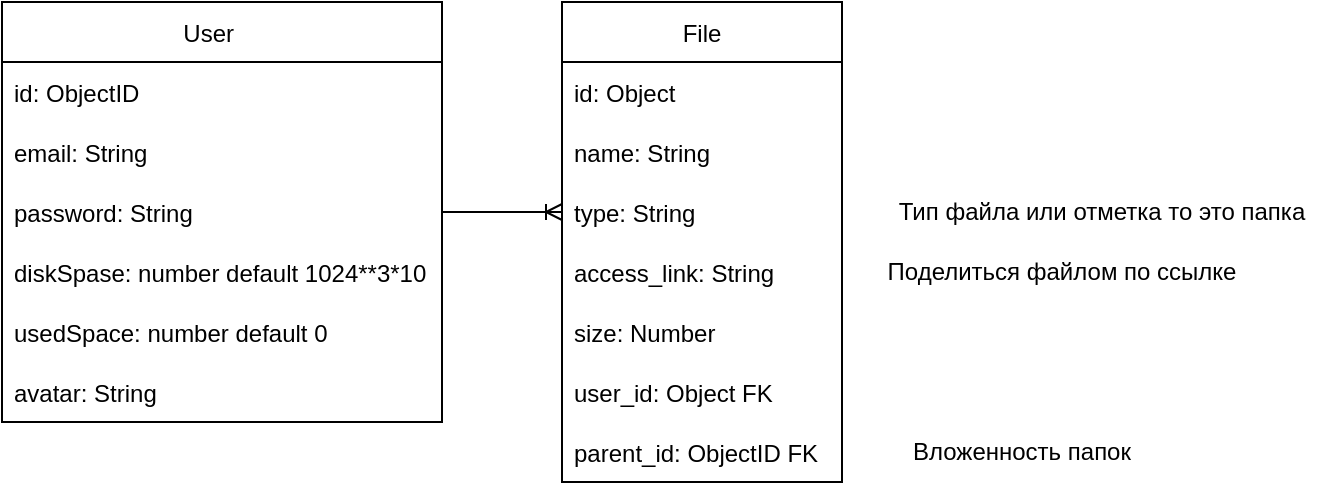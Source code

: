 <mxfile version="16.2.2" type="device"><diagram id="pH_991IGFX9R2-8419yx" name="Page-1"><mxGraphModel dx="780" dy="778" grid="1" gridSize="10" guides="1" tooltips="1" connect="1" arrows="1" fold="1" page="1" pageScale="1" pageWidth="850" pageHeight="1100" math="0" shadow="0"><root><mxCell id="0"/><mxCell id="1" parent="0"/><mxCell id="OB8Yv6JixL0C2TlQaDHa-1" value="User    " style="swimlane;fontStyle=0;childLayout=stackLayout;horizontal=1;startSize=30;horizontalStack=0;resizeParent=1;resizeParentMax=0;resizeLast=0;collapsible=1;marginBottom=0;" vertex="1" parent="1"><mxGeometry x="120" y="240" width="220" height="210" as="geometry"/></mxCell><mxCell id="OB8Yv6JixL0C2TlQaDHa-2" value="id: ObjectID" style="text;strokeColor=none;fillColor=none;align=left;verticalAlign=middle;spacingLeft=4;spacingRight=4;overflow=hidden;points=[[0,0.5],[1,0.5]];portConstraint=eastwest;rotatable=0;" vertex="1" parent="OB8Yv6JixL0C2TlQaDHa-1"><mxGeometry y="30" width="220" height="30" as="geometry"/></mxCell><mxCell id="OB8Yv6JixL0C2TlQaDHa-3" value="email: String" style="text;strokeColor=none;fillColor=none;align=left;verticalAlign=middle;spacingLeft=4;spacingRight=4;overflow=hidden;points=[[0,0.5],[1,0.5]];portConstraint=eastwest;rotatable=0;" vertex="1" parent="OB8Yv6JixL0C2TlQaDHa-1"><mxGeometry y="60" width="220" height="30" as="geometry"/></mxCell><mxCell id="OB8Yv6JixL0C2TlQaDHa-6" value="password: String" style="text;strokeColor=none;fillColor=none;align=left;verticalAlign=middle;spacingLeft=4;spacingRight=4;overflow=hidden;points=[[0,0.5],[1,0.5]];portConstraint=eastwest;rotatable=0;" vertex="1" parent="OB8Yv6JixL0C2TlQaDHa-1"><mxGeometry y="90" width="220" height="30" as="geometry"/></mxCell><mxCell id="OB8Yv6JixL0C2TlQaDHa-8" value="diskSpase: number default 1024**3*10" style="text;strokeColor=none;fillColor=none;align=left;verticalAlign=middle;spacingLeft=4;spacingRight=4;overflow=hidden;points=[[0,0.5],[1,0.5]];portConstraint=eastwest;rotatable=0;" vertex="1" parent="OB8Yv6JixL0C2TlQaDHa-1"><mxGeometry y="120" width="220" height="30" as="geometry"/></mxCell><mxCell id="OB8Yv6JixL0C2TlQaDHa-7" value="usedSpace: number default 0" style="text;strokeColor=none;fillColor=none;align=left;verticalAlign=middle;spacingLeft=4;spacingRight=4;overflow=hidden;points=[[0,0.5],[1,0.5]];portConstraint=eastwest;rotatable=0;" vertex="1" parent="OB8Yv6JixL0C2TlQaDHa-1"><mxGeometry y="150" width="220" height="30" as="geometry"/></mxCell><mxCell id="OB8Yv6JixL0C2TlQaDHa-9" value="avatar: String" style="text;strokeColor=none;fillColor=none;align=left;verticalAlign=middle;spacingLeft=4;spacingRight=4;overflow=hidden;points=[[0,0.5],[1,0.5]];portConstraint=eastwest;rotatable=0;" vertex="1" parent="OB8Yv6JixL0C2TlQaDHa-1"><mxGeometry y="180" width="220" height="30" as="geometry"/></mxCell><mxCell id="OB8Yv6JixL0C2TlQaDHa-10" value="File" style="swimlane;fontStyle=0;childLayout=stackLayout;horizontal=1;startSize=30;horizontalStack=0;resizeParent=1;resizeParentMax=0;resizeLast=0;collapsible=1;marginBottom=0;" vertex="1" parent="1"><mxGeometry x="400" y="240" width="140" height="240" as="geometry"/></mxCell><mxCell id="OB8Yv6JixL0C2TlQaDHa-11" value="id: Object" style="text;strokeColor=none;fillColor=none;align=left;verticalAlign=middle;spacingLeft=4;spacingRight=4;overflow=hidden;points=[[0,0.5],[1,0.5]];portConstraint=eastwest;rotatable=0;" vertex="1" parent="OB8Yv6JixL0C2TlQaDHa-10"><mxGeometry y="30" width="140" height="30" as="geometry"/></mxCell><mxCell id="OB8Yv6JixL0C2TlQaDHa-12" value="name: String" style="text;strokeColor=none;fillColor=none;align=left;verticalAlign=middle;spacingLeft=4;spacingRight=4;overflow=hidden;points=[[0,0.5],[1,0.5]];portConstraint=eastwest;rotatable=0;" vertex="1" parent="OB8Yv6JixL0C2TlQaDHa-10"><mxGeometry y="60" width="140" height="30" as="geometry"/></mxCell><mxCell id="OB8Yv6JixL0C2TlQaDHa-13" value="type: String" style="text;strokeColor=none;fillColor=none;align=left;verticalAlign=middle;spacingLeft=4;spacingRight=4;overflow=hidden;points=[[0,0.5],[1,0.5]];portConstraint=eastwest;rotatable=0;" vertex="1" parent="OB8Yv6JixL0C2TlQaDHa-10"><mxGeometry y="90" width="140" height="30" as="geometry"/></mxCell><mxCell id="OB8Yv6JixL0C2TlQaDHa-14" value="access_link: String" style="text;strokeColor=none;fillColor=none;align=left;verticalAlign=middle;spacingLeft=4;spacingRight=4;overflow=hidden;points=[[0,0.5],[1,0.5]];portConstraint=eastwest;rotatable=0;" vertex="1" parent="OB8Yv6JixL0C2TlQaDHa-10"><mxGeometry y="120" width="140" height="30" as="geometry"/></mxCell><mxCell id="OB8Yv6JixL0C2TlQaDHa-15" value="size: Number" style="text;strokeColor=none;fillColor=none;align=left;verticalAlign=middle;spacingLeft=4;spacingRight=4;overflow=hidden;points=[[0,0.5],[1,0.5]];portConstraint=eastwest;rotatable=0;" vertex="1" parent="OB8Yv6JixL0C2TlQaDHa-10"><mxGeometry y="150" width="140" height="30" as="geometry"/></mxCell><mxCell id="OB8Yv6JixL0C2TlQaDHa-16" value="user_id: Object FK" style="text;strokeColor=none;fillColor=none;align=left;verticalAlign=middle;spacingLeft=4;spacingRight=4;overflow=hidden;points=[[0,0.5],[1,0.5]];portConstraint=eastwest;rotatable=0;" vertex="1" parent="OB8Yv6JixL0C2TlQaDHa-10"><mxGeometry y="180" width="140" height="30" as="geometry"/></mxCell><mxCell id="OB8Yv6JixL0C2TlQaDHa-17" value="parent_id: ObjectID FK" style="text;strokeColor=none;fillColor=none;align=left;verticalAlign=middle;spacingLeft=4;spacingRight=4;overflow=hidden;points=[[0,0.5],[1,0.5]];portConstraint=eastwest;rotatable=0;" vertex="1" parent="OB8Yv6JixL0C2TlQaDHa-10"><mxGeometry y="210" width="140" height="30" as="geometry"/></mxCell><mxCell id="OB8Yv6JixL0C2TlQaDHa-18" value="Вложенность папок" style="text;html=1;strokeColor=none;fillColor=none;align=center;verticalAlign=middle;whiteSpace=wrap;rounded=0;" vertex="1" parent="1"><mxGeometry x="560" y="450" width="140" height="30" as="geometry"/></mxCell><mxCell id="OB8Yv6JixL0C2TlQaDHa-19" value="Поделиться файлом по ссылке" style="text;html=1;strokeColor=none;fillColor=none;align=center;verticalAlign=middle;whiteSpace=wrap;rounded=0;" vertex="1" parent="1"><mxGeometry x="560" y="360" width="180" height="30" as="geometry"/></mxCell><mxCell id="OB8Yv6JixL0C2TlQaDHa-20" value="Тип файла или отметка то это папка" style="text;html=1;strokeColor=none;fillColor=none;align=center;verticalAlign=middle;whiteSpace=wrap;rounded=0;" vertex="1" parent="1"><mxGeometry x="560" y="330" width="220" height="30" as="geometry"/></mxCell><mxCell id="OB8Yv6JixL0C2TlQaDHa-22" value="" style="edgeStyle=entityRelationEdgeStyle;fontSize=12;html=1;endArrow=ERoneToMany;rounded=0;exitX=1;exitY=0.5;exitDx=0;exitDy=0;entryX=0;entryY=0.5;entryDx=0;entryDy=0;" edge="1" parent="1" source="OB8Yv6JixL0C2TlQaDHa-6" target="OB8Yv6JixL0C2TlQaDHa-13"><mxGeometry width="100" height="100" relative="1" as="geometry"><mxPoint x="350" y="430" as="sourcePoint"/><mxPoint x="450" y="330" as="targetPoint"/></mxGeometry></mxCell></root></mxGraphModel></diagram></mxfile>